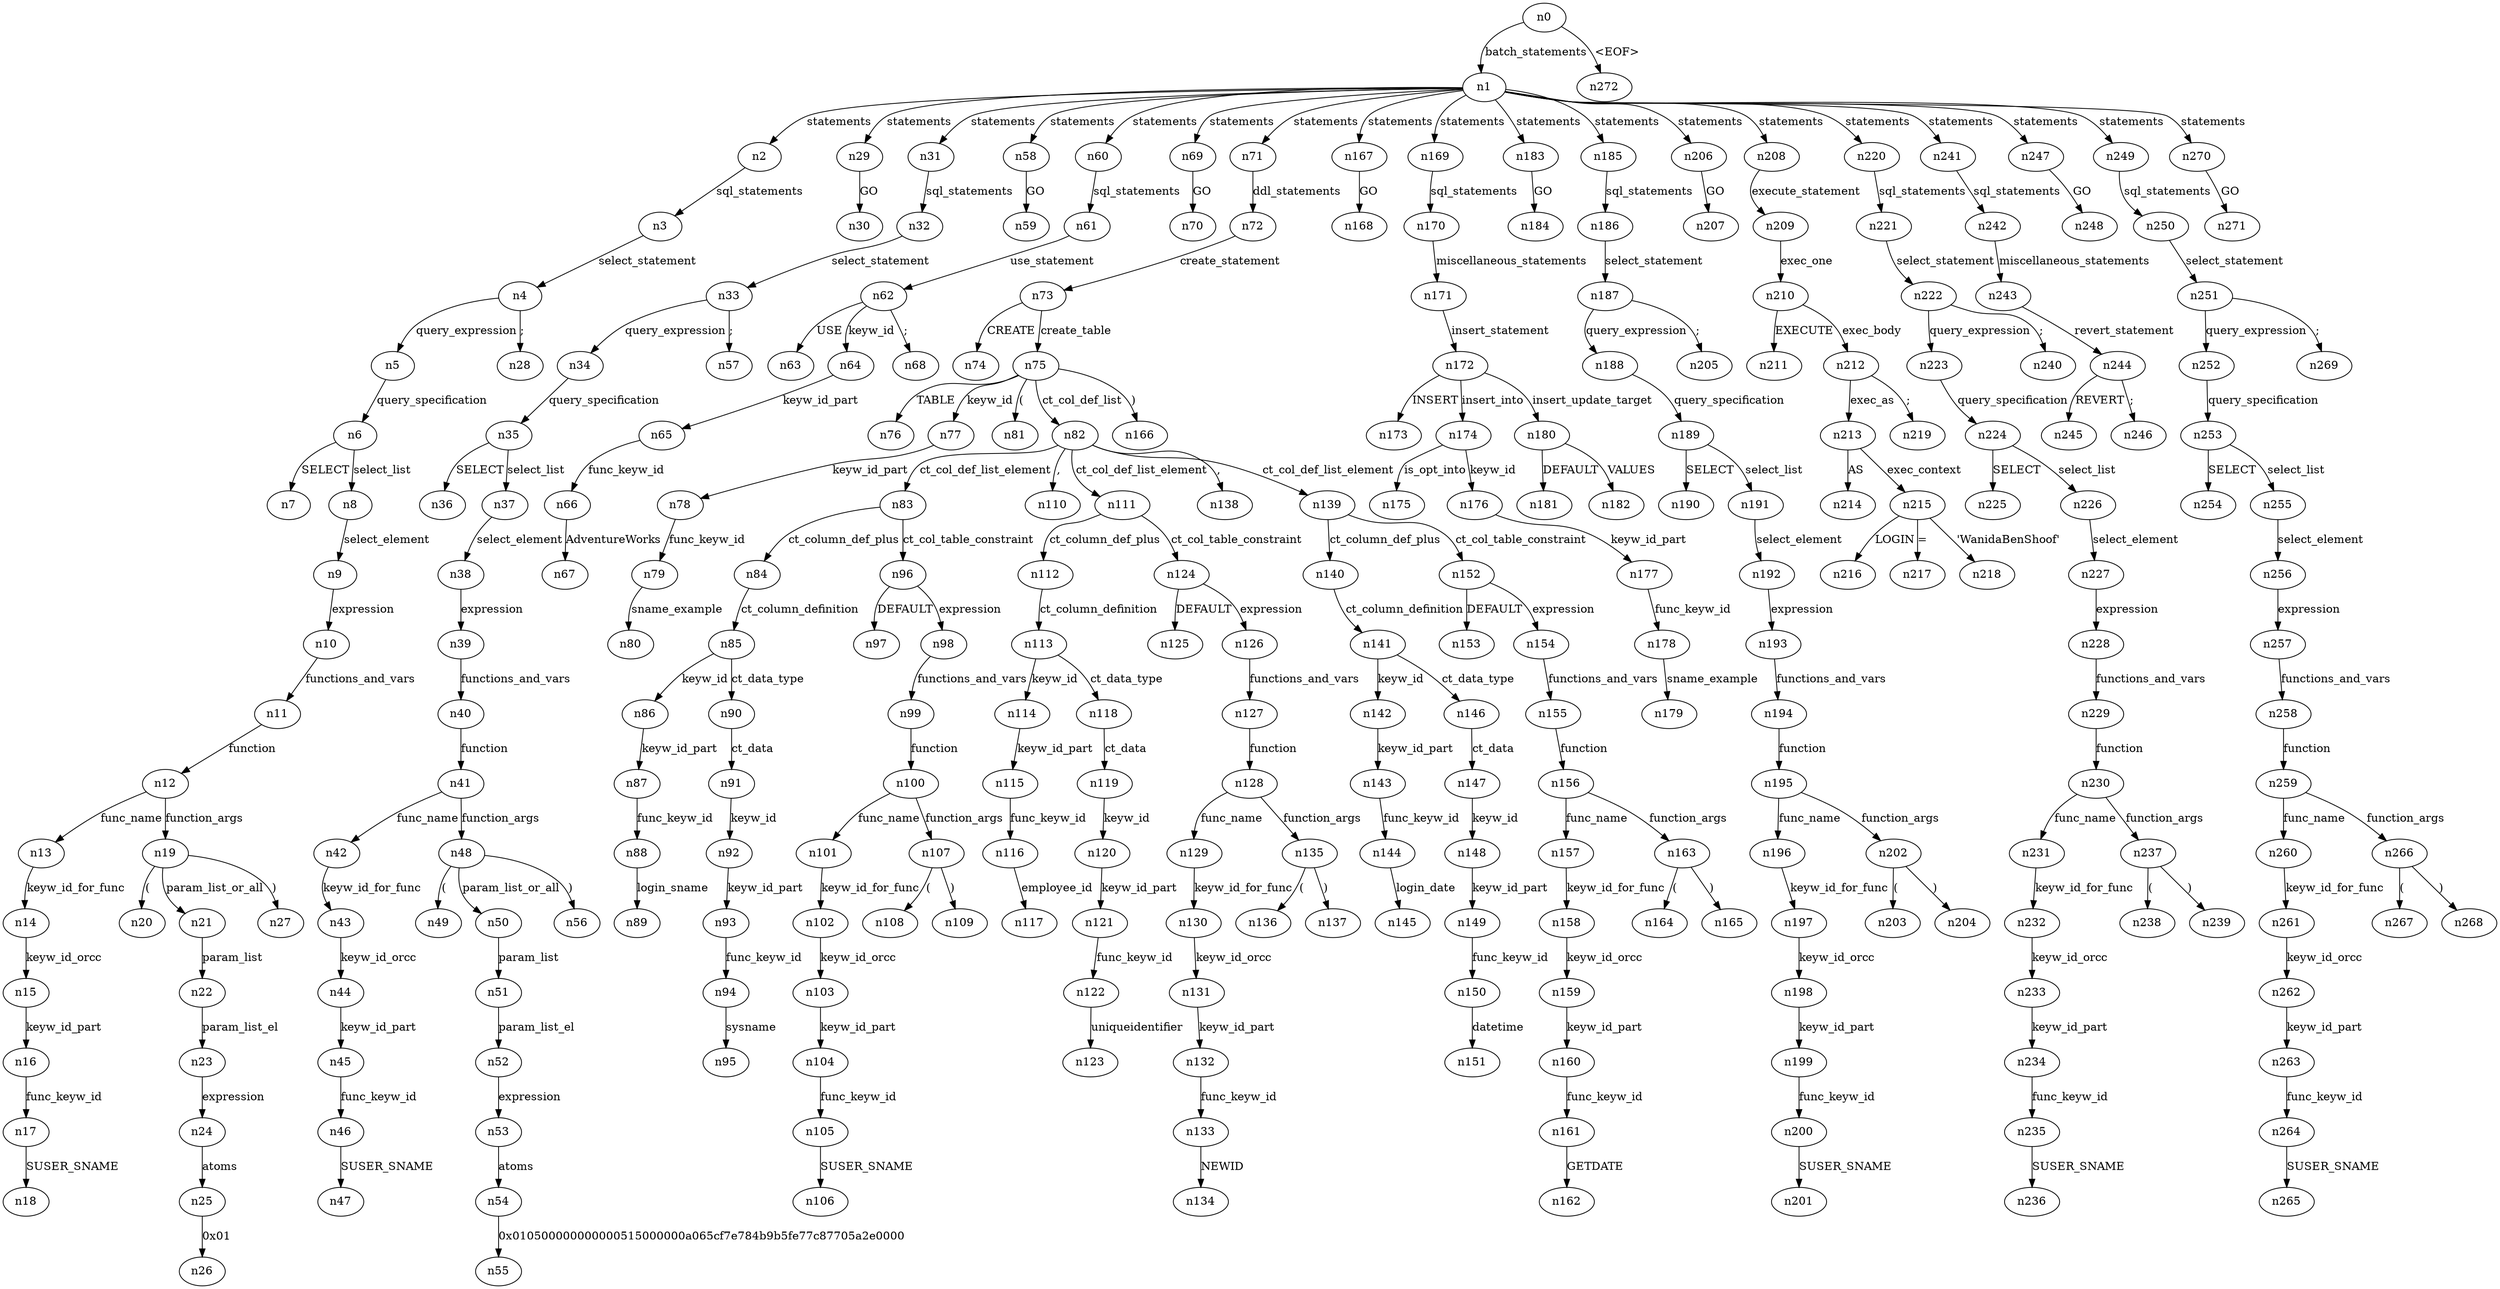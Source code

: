 digraph ParseTree {
  n0 -> n1 [label="batch_statements"];
  n1 -> n2 [label="statements"];
  n2 -> n3 [label="sql_statements"];
  n3 -> n4 [label="select_statement"];
  n4 -> n5 [label="query_expression"];
  n5 -> n6 [label="query_specification"];
  n6 -> n7 [label="SELECT"];
  n6 -> n8 [label="select_list"];
  n8 -> n9 [label="select_element"];
  n9 -> n10 [label="expression"];
  n10 -> n11 [label="functions_and_vars"];
  n11 -> n12 [label="function"];
  n12 -> n13 [label="func_name"];
  n13 -> n14 [label="keyw_id_for_func"];
  n14 -> n15 [label="keyw_id_orcc"];
  n15 -> n16 [label="keyw_id_part"];
  n16 -> n17 [label="func_keyw_id"];
  n17 -> n18 [label="SUSER_SNAME"];
  n12 -> n19 [label="function_args"];
  n19 -> n20 [label="("];
  n19 -> n21 [label="param_list_or_all"];
  n21 -> n22 [label="param_list"];
  n22 -> n23 [label="param_list_el"];
  n23 -> n24 [label="expression"];
  n24 -> n25 [label="atoms"];
  n25 -> n26 [label="0x01"];
  n19 -> n27 [label=")"];
  n4 -> n28 [label=";"];
  n1 -> n29 [label="statements"];
  n29 -> n30 [label="GO"];
  n1 -> n31 [label="statements"];
  n31 -> n32 [label="sql_statements"];
  n32 -> n33 [label="select_statement"];
  n33 -> n34 [label="query_expression"];
  n34 -> n35 [label="query_specification"];
  n35 -> n36 [label="SELECT"];
  n35 -> n37 [label="select_list"];
  n37 -> n38 [label="select_element"];
  n38 -> n39 [label="expression"];
  n39 -> n40 [label="functions_and_vars"];
  n40 -> n41 [label="function"];
  n41 -> n42 [label="func_name"];
  n42 -> n43 [label="keyw_id_for_func"];
  n43 -> n44 [label="keyw_id_orcc"];
  n44 -> n45 [label="keyw_id_part"];
  n45 -> n46 [label="func_keyw_id"];
  n46 -> n47 [label="SUSER_SNAME"];
  n41 -> n48 [label="function_args"];
  n48 -> n49 [label="("];
  n48 -> n50 [label="param_list_or_all"];
  n50 -> n51 [label="param_list"];
  n51 -> n52 [label="param_list_el"];
  n52 -> n53 [label="expression"];
  n53 -> n54 [label="atoms"];
  n54 -> n55 [label="0x010500000000000515000000a065cf7e784b9b5fe77c87705a2e0000"];
  n48 -> n56 [label=")"];
  n33 -> n57 [label=";"];
  n1 -> n58 [label="statements"];
  n58 -> n59 [label="GO"];
  n1 -> n60 [label="statements"];
  n60 -> n61 [label="sql_statements"];
  n61 -> n62 [label="use_statement"];
  n62 -> n63 [label="USE"];
  n62 -> n64 [label="keyw_id"];
  n64 -> n65 [label="keyw_id_part"];
  n65 -> n66 [label="func_keyw_id"];
  n66 -> n67 [label="AdventureWorks"];
  n62 -> n68 [label=";"];
  n1 -> n69 [label="statements"];
  n69 -> n70 [label="GO"];
  n1 -> n71 [label="statements"];
  n71 -> n72 [label="ddl_statements"];
  n72 -> n73 [label="create_statement"];
  n73 -> n74 [label="CREATE"];
  n73 -> n75 [label="create_table"];
  n75 -> n76 [label="TABLE"];
  n75 -> n77 [label="keyw_id"];
  n77 -> n78 [label="keyw_id_part"];
  n78 -> n79 [label="func_keyw_id"];
  n79 -> n80 [label="sname_example"];
  n75 -> n81 [label="("];
  n75 -> n82 [label="ct_col_def_list"];
  n82 -> n83 [label="ct_col_def_list_element"];
  n83 -> n84 [label="ct_column_def_plus"];
  n84 -> n85 [label="ct_column_definition"];
  n85 -> n86 [label="keyw_id"];
  n86 -> n87 [label="keyw_id_part"];
  n87 -> n88 [label="func_keyw_id"];
  n88 -> n89 [label="login_sname"];
  n85 -> n90 [label="ct_data_type"];
  n90 -> n91 [label="ct_data"];
  n91 -> n92 [label="keyw_id"];
  n92 -> n93 [label="keyw_id_part"];
  n93 -> n94 [label="func_keyw_id"];
  n94 -> n95 [label="sysname"];
  n83 -> n96 [label="ct_col_table_constraint"];
  n96 -> n97 [label="DEFAULT"];
  n96 -> n98 [label="expression"];
  n98 -> n99 [label="functions_and_vars"];
  n99 -> n100 [label="function"];
  n100 -> n101 [label="func_name"];
  n101 -> n102 [label="keyw_id_for_func"];
  n102 -> n103 [label="keyw_id_orcc"];
  n103 -> n104 [label="keyw_id_part"];
  n104 -> n105 [label="func_keyw_id"];
  n105 -> n106 [label="SUSER_SNAME"];
  n100 -> n107 [label="function_args"];
  n107 -> n108 [label="("];
  n107 -> n109 [label=")"];
  n82 -> n110 [label=","];
  n82 -> n111 [label="ct_col_def_list_element"];
  n111 -> n112 [label="ct_column_def_plus"];
  n112 -> n113 [label="ct_column_definition"];
  n113 -> n114 [label="keyw_id"];
  n114 -> n115 [label="keyw_id_part"];
  n115 -> n116 [label="func_keyw_id"];
  n116 -> n117 [label="employee_id"];
  n113 -> n118 [label="ct_data_type"];
  n118 -> n119 [label="ct_data"];
  n119 -> n120 [label="keyw_id"];
  n120 -> n121 [label="keyw_id_part"];
  n121 -> n122 [label="func_keyw_id"];
  n122 -> n123 [label="uniqueidentifier"];
  n111 -> n124 [label="ct_col_table_constraint"];
  n124 -> n125 [label="DEFAULT"];
  n124 -> n126 [label="expression"];
  n126 -> n127 [label="functions_and_vars"];
  n127 -> n128 [label="function"];
  n128 -> n129 [label="func_name"];
  n129 -> n130 [label="keyw_id_for_func"];
  n130 -> n131 [label="keyw_id_orcc"];
  n131 -> n132 [label="keyw_id_part"];
  n132 -> n133 [label="func_keyw_id"];
  n133 -> n134 [label="NEWID"];
  n128 -> n135 [label="function_args"];
  n135 -> n136 [label="("];
  n135 -> n137 [label=")"];
  n82 -> n138 [label=","];
  n82 -> n139 [label="ct_col_def_list_element"];
  n139 -> n140 [label="ct_column_def_plus"];
  n140 -> n141 [label="ct_column_definition"];
  n141 -> n142 [label="keyw_id"];
  n142 -> n143 [label="keyw_id_part"];
  n143 -> n144 [label="func_keyw_id"];
  n144 -> n145 [label="login_date"];
  n141 -> n146 [label="ct_data_type"];
  n146 -> n147 [label="ct_data"];
  n147 -> n148 [label="keyw_id"];
  n148 -> n149 [label="keyw_id_part"];
  n149 -> n150 [label="func_keyw_id"];
  n150 -> n151 [label="datetime"];
  n139 -> n152 [label="ct_col_table_constraint"];
  n152 -> n153 [label="DEFAULT"];
  n152 -> n154 [label="expression"];
  n154 -> n155 [label="functions_and_vars"];
  n155 -> n156 [label="function"];
  n156 -> n157 [label="func_name"];
  n157 -> n158 [label="keyw_id_for_func"];
  n158 -> n159 [label="keyw_id_orcc"];
  n159 -> n160 [label="keyw_id_part"];
  n160 -> n161 [label="func_keyw_id"];
  n161 -> n162 [label="GETDATE"];
  n156 -> n163 [label="function_args"];
  n163 -> n164 [label="("];
  n163 -> n165 [label=")"];
  n75 -> n166 [label=")"];
  n1 -> n167 [label="statements"];
  n167 -> n168 [label="GO"];
  n1 -> n169 [label="statements"];
  n169 -> n170 [label="sql_statements"];
  n170 -> n171 [label="miscellaneous_statements"];
  n171 -> n172 [label="insert_statement"];
  n172 -> n173 [label="INSERT"];
  n172 -> n174 [label="insert_into"];
  n174 -> n175 [label="is_opt_into"];
  n174 -> n176 [label="keyw_id"];
  n176 -> n177 [label="keyw_id_part"];
  n177 -> n178 [label="func_keyw_id"];
  n178 -> n179 [label="sname_example"];
  n172 -> n180 [label="insert_update_target"];
  n180 -> n181 [label="DEFAULT"];
  n180 -> n182 [label="VALUES"];
  n1 -> n183 [label="statements"];
  n183 -> n184 [label="GO"];
  n1 -> n185 [label="statements"];
  n185 -> n186 [label="sql_statements"];
  n186 -> n187 [label="select_statement"];
  n187 -> n188 [label="query_expression"];
  n188 -> n189 [label="query_specification"];
  n189 -> n190 [label="SELECT"];
  n189 -> n191 [label="select_list"];
  n191 -> n192 [label="select_element"];
  n192 -> n193 [label="expression"];
  n193 -> n194 [label="functions_and_vars"];
  n194 -> n195 [label="function"];
  n195 -> n196 [label="func_name"];
  n196 -> n197 [label="keyw_id_for_func"];
  n197 -> n198 [label="keyw_id_orcc"];
  n198 -> n199 [label="keyw_id_part"];
  n199 -> n200 [label="func_keyw_id"];
  n200 -> n201 [label="SUSER_SNAME"];
  n195 -> n202 [label="function_args"];
  n202 -> n203 [label="("];
  n202 -> n204 [label=")"];
  n187 -> n205 [label=";"];
  n1 -> n206 [label="statements"];
  n206 -> n207 [label="GO"];
  n1 -> n208 [label="statements"];
  n208 -> n209 [label="execute_statement"];
  n209 -> n210 [label="exec_one"];
  n210 -> n211 [label="EXECUTE"];
  n210 -> n212 [label="exec_body"];
  n212 -> n213 [label="exec_as"];
  n213 -> n214 [label="AS"];
  n213 -> n215 [label="exec_context"];
  n215 -> n216 [label="LOGIN"];
  n215 -> n217 [label="="];
  n215 -> n218 [label="'WanidaBenShoof'"];
  n212 -> n219 [label=";"];
  n1 -> n220 [label="statements"];
  n220 -> n221 [label="sql_statements"];
  n221 -> n222 [label="select_statement"];
  n222 -> n223 [label="query_expression"];
  n223 -> n224 [label="query_specification"];
  n224 -> n225 [label="SELECT"];
  n224 -> n226 [label="select_list"];
  n226 -> n227 [label="select_element"];
  n227 -> n228 [label="expression"];
  n228 -> n229 [label="functions_and_vars"];
  n229 -> n230 [label="function"];
  n230 -> n231 [label="func_name"];
  n231 -> n232 [label="keyw_id_for_func"];
  n232 -> n233 [label="keyw_id_orcc"];
  n233 -> n234 [label="keyw_id_part"];
  n234 -> n235 [label="func_keyw_id"];
  n235 -> n236 [label="SUSER_SNAME"];
  n230 -> n237 [label="function_args"];
  n237 -> n238 [label="("];
  n237 -> n239 [label=")"];
  n222 -> n240 [label=";"];
  n1 -> n241 [label="statements"];
  n241 -> n242 [label="sql_statements"];
  n242 -> n243 [label="miscellaneous_statements"];
  n243 -> n244 [label="revert_statement"];
  n244 -> n245 [label="REVERT"];
  n244 -> n246 [label=";"];
  n1 -> n247 [label="statements"];
  n247 -> n248 [label="GO"];
  n1 -> n249 [label="statements"];
  n249 -> n250 [label="sql_statements"];
  n250 -> n251 [label="select_statement"];
  n251 -> n252 [label="query_expression"];
  n252 -> n253 [label="query_specification"];
  n253 -> n254 [label="SELECT"];
  n253 -> n255 [label="select_list"];
  n255 -> n256 [label="select_element"];
  n256 -> n257 [label="expression"];
  n257 -> n258 [label="functions_and_vars"];
  n258 -> n259 [label="function"];
  n259 -> n260 [label="func_name"];
  n260 -> n261 [label="keyw_id_for_func"];
  n261 -> n262 [label="keyw_id_orcc"];
  n262 -> n263 [label="keyw_id_part"];
  n263 -> n264 [label="func_keyw_id"];
  n264 -> n265 [label="SUSER_SNAME"];
  n259 -> n266 [label="function_args"];
  n266 -> n267 [label="("];
  n266 -> n268 [label=")"];
  n251 -> n269 [label=";"];
  n1 -> n270 [label="statements"];
  n270 -> n271 [label="GO"];
  n0 -> n272 [label="<EOF>"];
}